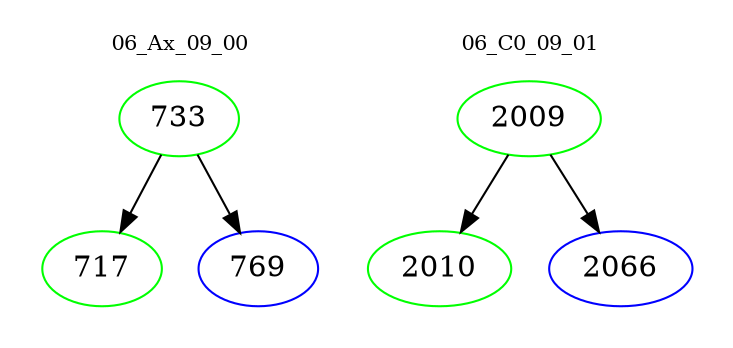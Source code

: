 digraph{
subgraph cluster_0 {
color = white
label = "06_Ax_09_00";
fontsize=10;
T0_733 [label="733", color="green"]
T0_733 -> T0_717 [color="black"]
T0_717 [label="717", color="green"]
T0_733 -> T0_769 [color="black"]
T0_769 [label="769", color="blue"]
}
subgraph cluster_1 {
color = white
label = "06_C0_09_01";
fontsize=10;
T1_2009 [label="2009", color="green"]
T1_2009 -> T1_2010 [color="black"]
T1_2010 [label="2010", color="green"]
T1_2009 -> T1_2066 [color="black"]
T1_2066 [label="2066", color="blue"]
}
}
